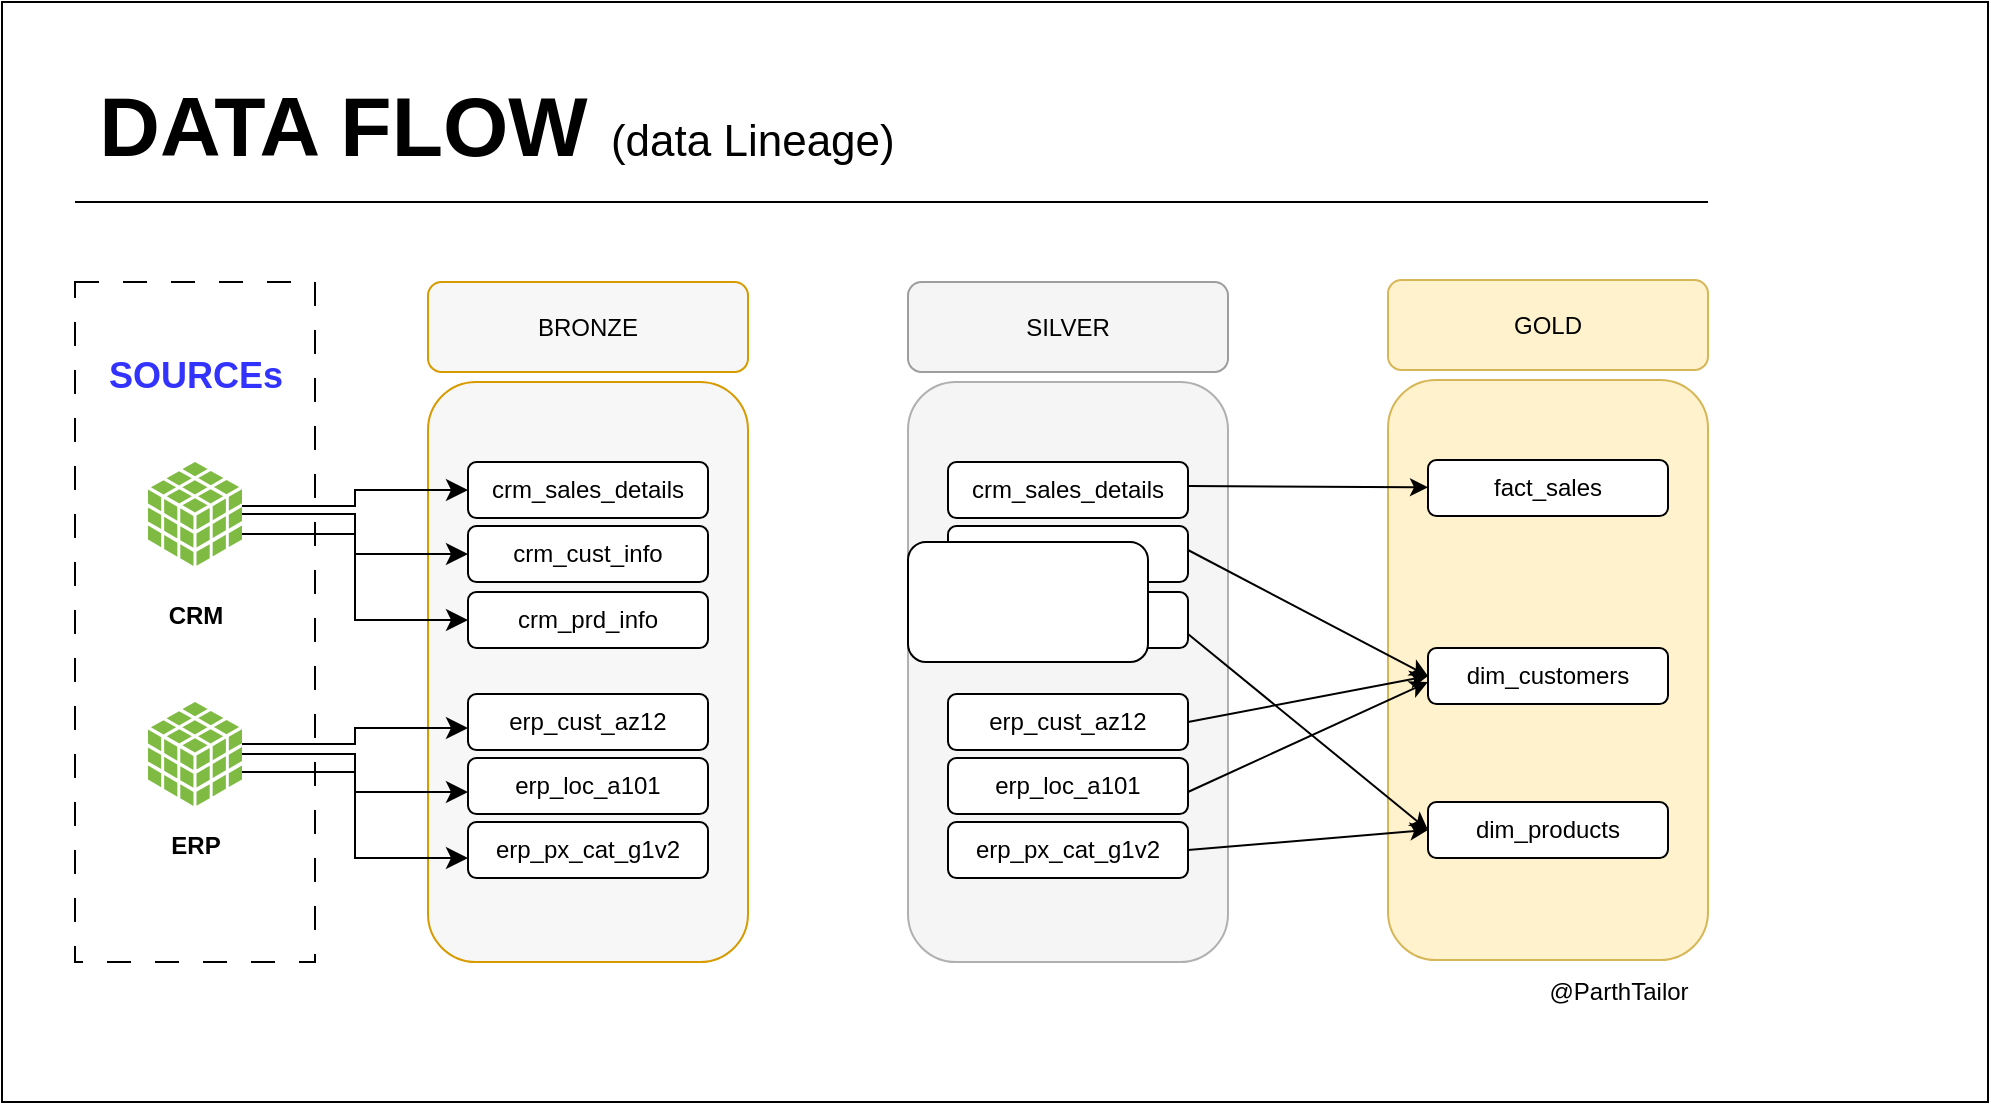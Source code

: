 <mxfile version="27.0.5">
  <diagram name="Page-1" id="qD4dpsAiRc_fLkRLtmph">
    <mxGraphModel dx="1042" dy="634" grid="1" gridSize="10" guides="1" tooltips="1" connect="1" arrows="1" fold="1" page="1" pageScale="1" pageWidth="1100" pageHeight="850" math="0" shadow="0">
      <root>
        <mxCell id="0" />
        <mxCell id="1" parent="0" />
        <mxCell id="merBDp5Z0AqTk0g_Nte9-1" value="&lt;b&gt;&lt;font style=&quot;font-size: 18px; color: rgb(51, 51, 255);&quot;&gt;SOURCEs&lt;/font&gt;&lt;/b&gt;&lt;div&gt;&lt;br&gt;&lt;/div&gt;&lt;div&gt;&lt;br&gt;&lt;/div&gt;&lt;div&gt;&lt;br&gt;&lt;/div&gt;&lt;div&gt;&lt;br&gt;&lt;/div&gt;&lt;div&gt;&lt;br&gt;&lt;/div&gt;&lt;div&gt;&lt;br&gt;&lt;/div&gt;&lt;div&gt;&lt;br&gt;&lt;/div&gt;&lt;div&gt;&lt;b&gt;CRM&lt;/b&gt;&lt;/div&gt;&lt;div&gt;&lt;br&gt;&lt;/div&gt;&lt;div&gt;&lt;br&gt;&lt;/div&gt;&lt;div&gt;&lt;br&gt;&lt;/div&gt;&lt;div&gt;&lt;br&gt;&lt;/div&gt;&lt;div&gt;&lt;br&gt;&lt;/div&gt;&lt;div&gt;&lt;br&gt;&lt;/div&gt;&lt;div&gt;&lt;br&gt;&lt;/div&gt;&lt;div&gt;&lt;b&gt;ERP&lt;/b&gt;&lt;/div&gt;&lt;div&gt;&lt;br&gt;&lt;/div&gt;" style="rounded=0;whiteSpace=wrap;html=1;dashed=1;dashPattern=12 12;" parent="1" vertex="1">
          <mxGeometry x="53.5" y="170" width="120" height="340" as="geometry" />
        </mxCell>
        <mxCell id="merBDp5Z0AqTk0g_Nte9-2" value="" style="sketch=0;shadow=0;dashed=0;html=1;strokeColor=none;labelPosition=center;verticalLabelPosition=bottom;verticalAlign=top;outlineConnect=0;align=center;shape=mxgraph.office.databases.database_cube;fillColor=#7FBA42;" parent="1" vertex="1">
          <mxGeometry x="90" y="380" width="47" height="52" as="geometry" />
        </mxCell>
        <mxCell id="merBDp5Z0AqTk0g_Nte9-3" value="" style="sketch=0;shadow=0;dashed=0;html=1;strokeColor=none;labelPosition=center;verticalLabelPosition=bottom;verticalAlign=top;outlineConnect=0;align=center;shape=mxgraph.office.databases.database_cube;fillColor=#7FBA42;" parent="1" vertex="1">
          <mxGeometry x="90" y="260" width="47" height="52" as="geometry" />
        </mxCell>
        <mxCell id="merBDp5Z0AqTk0g_Nte9-5" value="" style="rounded=1;whiteSpace=wrap;html=1;fillColor=light-dark(#f7f7f7, #36210a);strokeColor=#d79b00;" parent="1" vertex="1">
          <mxGeometry x="230" y="220" width="160" height="290" as="geometry" />
        </mxCell>
        <mxCell id="merBDp5Z0AqTk0g_Nte9-6" value="BRONZE" style="rounded=1;whiteSpace=wrap;html=1;fillColor=light-dark(#f7f7f7, #36210a);strokeColor=#d79b00;" parent="1" vertex="1">
          <mxGeometry x="230" y="170" width="160" height="45" as="geometry" />
        </mxCell>
        <mxCell id="merBDp5Z0AqTk0g_Nte9-7" value="crm_sales_details" style="rounded=1;whiteSpace=wrap;html=1;" parent="1" vertex="1">
          <mxGeometry x="250" y="260" width="120" height="28" as="geometry" />
        </mxCell>
        <mxCell id="merBDp5Z0AqTk0g_Nte9-8" value="crm_cust_info" style="rounded=1;whiteSpace=wrap;html=1;" parent="1" vertex="1">
          <mxGeometry x="250" y="292" width="120" height="28" as="geometry" />
        </mxCell>
        <mxCell id="merBDp5Z0AqTk0g_Nte9-9" value="erp_px_cat_g1v2" style="rounded=1;whiteSpace=wrap;html=1;" parent="1" vertex="1">
          <mxGeometry x="250" y="440" width="120" height="28" as="geometry" />
        </mxCell>
        <mxCell id="merBDp5Z0AqTk0g_Nte9-11" value="erp_cust_az12" style="rounded=1;whiteSpace=wrap;html=1;" parent="1" vertex="1">
          <mxGeometry x="250" y="376" width="120" height="28" as="geometry" />
        </mxCell>
        <mxCell id="merBDp5Z0AqTk0g_Nte9-12" value="erp_loc_a101" style="rounded=1;whiteSpace=wrap;html=1;" parent="1" vertex="1">
          <mxGeometry x="250" y="408" width="120" height="28" as="geometry" />
        </mxCell>
        <mxCell id="merBDp5Z0AqTk0g_Nte9-13" value="crm_prd_info" style="rounded=1;whiteSpace=wrap;html=1;" parent="1" vertex="1">
          <mxGeometry x="250" y="325" width="120" height="28" as="geometry" />
        </mxCell>
        <mxCell id="merBDp5Z0AqTk0g_Nte9-22" value="" style="rounded=1;whiteSpace=wrap;html=1;fillColor=#fff2cc;strokeColor=#d6b656;" parent="1" vertex="1">
          <mxGeometry x="710" y="219" width="160" height="290" as="geometry" />
        </mxCell>
        <mxCell id="merBDp5Z0AqTk0g_Nte9-23" value="GOLD" style="rounded=1;whiteSpace=wrap;html=1;fillColor=#fff2cc;strokeColor=#d6b656;" parent="1" vertex="1">
          <mxGeometry x="710" y="169" width="160" height="45" as="geometry" />
        </mxCell>
        <mxCell id="merBDp5Z0AqTk0g_Nte9-24" value="fact_sales" style="rounded=1;whiteSpace=wrap;html=1;" parent="1" vertex="1">
          <mxGeometry x="730" y="259" width="120" height="28" as="geometry" />
        </mxCell>
        <mxCell id="merBDp5Z0AqTk0g_Nte9-28" value="dim_products" style="rounded=1;whiteSpace=wrap;html=1;" parent="1" vertex="1">
          <mxGeometry x="730" y="430" width="120" height="28" as="geometry" />
        </mxCell>
        <mxCell id="merBDp5Z0AqTk0g_Nte9-29" value="dim_customers" style="rounded=1;whiteSpace=wrap;html=1;" parent="1" vertex="1">
          <mxGeometry x="730" y="353" width="120" height="28" as="geometry" />
        </mxCell>
        <mxCell id="merBDp5Z0AqTk0g_Nte9-30" value="" style="rounded=1;whiteSpace=wrap;html=1;" parent="1" vertex="1">
          <mxGeometry x="480" y="250" width="120" height="28" as="geometry" />
        </mxCell>
        <mxCell id="merBDp5Z0AqTk0g_Nte9-31" value="" style="rounded=1;whiteSpace=wrap;html=1;" parent="1" vertex="1">
          <mxGeometry x="480" y="282" width="120" height="28" as="geometry" />
        </mxCell>
        <mxCell id="merBDp5Z0AqTk0g_Nte9-32" value="" style="rounded=1;whiteSpace=wrap;html=1;" parent="1" vertex="1">
          <mxGeometry x="480" y="430" width="120" height="28" as="geometry" />
        </mxCell>
        <mxCell id="merBDp5Z0AqTk0g_Nte9-33" value="" style="rounded=1;whiteSpace=wrap;html=1;" parent="1" vertex="1">
          <mxGeometry x="480" y="366" width="120" height="28" as="geometry" />
        </mxCell>
        <mxCell id="merBDp5Z0AqTk0g_Nte9-34" value="" style="rounded=1;whiteSpace=wrap;html=1;" parent="1" vertex="1">
          <mxGeometry x="480" y="398" width="120" height="28" as="geometry" />
        </mxCell>
        <mxCell id="merBDp5Z0AqTk0g_Nte9-35" value="" style="rounded=1;whiteSpace=wrap;html=1;" parent="1" vertex="1">
          <mxGeometry x="480" y="315" width="120" height="28" as="geometry" />
        </mxCell>
        <mxCell id="merBDp5Z0AqTk0g_Nte9-36" value="" style="rounded=1;whiteSpace=wrap;html=1;fillColor=#f5f5f5;strokeColor=light-dark(#b0b0b0, #959595);gradientColor=none;" parent="1" vertex="1">
          <mxGeometry x="470" y="220" width="160" height="290" as="geometry" />
        </mxCell>
        <mxCell id="merBDp5Z0AqTk0g_Nte9-37" value="SILVER" style="rounded=1;whiteSpace=wrap;html=1;fillColor=#f5f5f5;strokeColor=light-dark(#9e9e9e, #959595);gradientColor=none;" parent="1" vertex="1">
          <mxGeometry x="470" y="170" width="160" height="45" as="geometry" />
        </mxCell>
        <mxCell id="merBDp5Z0AqTk0g_Nte9-38" value="crm_sales_details" style="rounded=1;whiteSpace=wrap;html=1;" parent="1" vertex="1">
          <mxGeometry x="490" y="260" width="120" height="28" as="geometry" />
        </mxCell>
        <mxCell id="merBDp5Z0AqTk0g_Nte9-39" value="crm_cust_info" style="rounded=1;whiteSpace=wrap;html=1;" parent="1" vertex="1">
          <mxGeometry x="490" y="292" width="120" height="28" as="geometry" />
        </mxCell>
        <mxCell id="merBDp5Z0AqTk0g_Nte9-40" value="erp_px_cat_g1v2" style="rounded=1;whiteSpace=wrap;html=1;" parent="1" vertex="1">
          <mxGeometry x="490" y="440" width="120" height="28" as="geometry" />
        </mxCell>
        <mxCell id="merBDp5Z0AqTk0g_Nte9-41" value="erp_cust_az12" style="rounded=1;whiteSpace=wrap;html=1;" parent="1" vertex="1">
          <mxGeometry x="490" y="376" width="120" height="28" as="geometry" />
        </mxCell>
        <mxCell id="merBDp5Z0AqTk0g_Nte9-42" value="erp_loc_a101" style="rounded=1;whiteSpace=wrap;html=1;" parent="1" vertex="1">
          <mxGeometry x="490" y="408" width="120" height="28" as="geometry" />
        </mxCell>
        <mxCell id="merBDp5Z0AqTk0g_Nte9-43" value="crm_prd_info" style="rounded=1;whiteSpace=wrap;html=1;" parent="1" vertex="1">
          <mxGeometry x="490" y="325" width="120" height="28" as="geometry" />
        </mxCell>
        <mxCell id="merBDp5Z0AqTk0g_Nte9-44" value="" style="endArrow=classic;html=1;rounded=0;exitX=1;exitY=0.5;exitDx=0;exitDy=0;entryX=0;entryY=0.5;entryDx=0;entryDy=0;" parent="1" source="merBDp5Z0AqTk0g_Nte9-40" target="merBDp5Z0AqTk0g_Nte9-28" edge="1">
          <mxGeometry width="50" height="50" relative="1" as="geometry">
            <mxPoint x="690" y="460" as="sourcePoint" />
            <mxPoint x="740" y="410" as="targetPoint" />
          </mxGeometry>
        </mxCell>
        <mxCell id="merBDp5Z0AqTk0g_Nte9-45" value="" style="endArrow=classic;html=1;rounded=0;exitX=1;exitY=0.75;exitDx=0;exitDy=0;entryX=0;entryY=0.5;entryDx=0;entryDy=0;" parent="1" source="merBDp5Z0AqTk0g_Nte9-43" target="merBDp5Z0AqTk0g_Nte9-28" edge="1">
          <mxGeometry width="50" height="50" relative="1" as="geometry">
            <mxPoint x="620" y="464" as="sourcePoint" />
            <mxPoint x="730" y="440" as="targetPoint" />
          </mxGeometry>
        </mxCell>
        <mxCell id="merBDp5Z0AqTk0g_Nte9-46" value="" style="endArrow=classic;html=1;rounded=0;exitX=1;exitY=0.75;exitDx=0;exitDy=0;" parent="1" edge="1">
          <mxGeometry width="50" height="50" relative="1" as="geometry">
            <mxPoint x="610" y="304" as="sourcePoint" />
            <mxPoint x="730" y="367" as="targetPoint" />
          </mxGeometry>
        </mxCell>
        <mxCell id="merBDp5Z0AqTk0g_Nte9-47" value="" style="endArrow=classic;html=1;rounded=0;exitX=1;exitY=0.75;exitDx=0;exitDy=0;entryX=0;entryY=0.5;entryDx=0;entryDy=0;" parent="1" target="merBDp5Z0AqTk0g_Nte9-29" edge="1">
          <mxGeometry width="50" height="50" relative="1" as="geometry">
            <mxPoint x="610" y="390" as="sourcePoint" />
            <mxPoint x="730" y="484" as="targetPoint" />
          </mxGeometry>
        </mxCell>
        <mxCell id="merBDp5Z0AqTk0g_Nte9-48" value="" style="endArrow=classic;html=1;rounded=0;exitX=1;exitY=0.75;exitDx=0;exitDy=0;" parent="1" edge="1">
          <mxGeometry width="50" height="50" relative="1" as="geometry">
            <mxPoint x="610" y="425" as="sourcePoint" />
            <mxPoint x="730" y="370" as="targetPoint" />
          </mxGeometry>
        </mxCell>
        <mxCell id="merBDp5Z0AqTk0g_Nte9-49" value="" style="endArrow=classic;html=1;rounded=0;exitX=1;exitY=0.75;exitDx=0;exitDy=0;" parent="1" target="merBDp5Z0AqTk0g_Nte9-24" edge="1">
          <mxGeometry width="50" height="50" relative="1" as="geometry">
            <mxPoint x="610" y="272" as="sourcePoint" />
            <mxPoint x="730" y="366" as="targetPoint" />
          </mxGeometry>
        </mxCell>
        <mxCell id="merBDp5Z0AqTk0g_Nte9-50" value="" style="endArrow=none;html=1;rounded=0;" parent="1" edge="1">
          <mxGeometry width="50" height="50" relative="1" as="geometry">
            <mxPoint x="53.5" y="130" as="sourcePoint" />
            <mxPoint x="870" y="130" as="targetPoint" />
          </mxGeometry>
        </mxCell>
        <mxCell id="merBDp5Z0AqTk0g_Nte9-51" value="" style="edgeStyle=elbowEdgeStyle;elbow=horizontal;endArrow=classic;html=1;curved=0;rounded=0;endSize=8;startSize=8;entryX=0;entryY=0.5;entryDx=0;entryDy=0;" parent="1" target="merBDp5Z0AqTk0g_Nte9-7" edge="1">
          <mxGeometry width="50" height="50" relative="1" as="geometry">
            <mxPoint x="137" y="282" as="sourcePoint" />
            <mxPoint x="187" y="232" as="targetPoint" />
          </mxGeometry>
        </mxCell>
        <mxCell id="merBDp5Z0AqTk0g_Nte9-52" value="" style="edgeStyle=elbowEdgeStyle;elbow=horizontal;endArrow=classic;html=1;curved=0;rounded=0;endSize=8;startSize=8;entryX=0;entryY=0.5;entryDx=0;entryDy=0;" parent="1" target="merBDp5Z0AqTk0g_Nte9-13" edge="1">
          <mxGeometry width="50" height="50" relative="1" as="geometry">
            <mxPoint x="137" y="296" as="sourcePoint" />
            <mxPoint x="250" y="288" as="targetPoint" />
          </mxGeometry>
        </mxCell>
        <mxCell id="merBDp5Z0AqTk0g_Nte9-53" value="" style="edgeStyle=elbowEdgeStyle;elbow=horizontal;endArrow=classic;html=1;curved=0;rounded=0;endSize=8;startSize=8;entryX=0;entryY=0.5;entryDx=0;entryDy=0;" parent="1" source="merBDp5Z0AqTk0g_Nte9-3" target="merBDp5Z0AqTk0g_Nte9-8" edge="1">
          <mxGeometry width="50" height="50" relative="1" as="geometry">
            <mxPoint x="140" y="290" as="sourcePoint" />
            <mxPoint x="243" y="287" as="targetPoint" />
          </mxGeometry>
        </mxCell>
        <mxCell id="merBDp5Z0AqTk0g_Nte9-54" value="" style="edgeStyle=elbowEdgeStyle;elbow=horizontal;endArrow=classic;html=1;curved=0;rounded=0;endSize=8;startSize=8;entryX=0;entryY=0.5;entryDx=0;entryDy=0;" parent="1" edge="1">
          <mxGeometry width="50" height="50" relative="1" as="geometry">
            <mxPoint x="137" y="401" as="sourcePoint" />
            <mxPoint x="250" y="393" as="targetPoint" />
          </mxGeometry>
        </mxCell>
        <mxCell id="merBDp5Z0AqTk0g_Nte9-55" value="" style="edgeStyle=elbowEdgeStyle;elbow=horizontal;endArrow=classic;html=1;curved=0;rounded=0;endSize=8;startSize=8;entryX=0;entryY=0.5;entryDx=0;entryDy=0;" parent="1" edge="1">
          <mxGeometry width="50" height="50" relative="1" as="geometry">
            <mxPoint x="137" y="415" as="sourcePoint" />
            <mxPoint x="250" y="458" as="targetPoint" />
          </mxGeometry>
        </mxCell>
        <mxCell id="merBDp5Z0AqTk0g_Nte9-56" value="" style="edgeStyle=elbowEdgeStyle;elbow=horizontal;endArrow=classic;html=1;curved=0;rounded=0;endSize=8;startSize=8;entryX=0;entryY=0.5;entryDx=0;entryDy=0;" parent="1" source="merBDp5Z0AqTk0g_Nte9-2" edge="1">
          <mxGeometry width="50" height="50" relative="1" as="geometry">
            <mxPoint x="140" y="409" as="sourcePoint" />
            <mxPoint x="250" y="425" as="targetPoint" />
          </mxGeometry>
        </mxCell>
        <mxCell id="merBDp5Z0AqTk0g_Nte9-57" value="&lt;b&gt;&lt;font style=&quot;font-size: 42px;&quot;&gt;DATA FLOW&amp;nbsp;&lt;/font&gt;&lt;/b&gt;&lt;font style=&quot;font-size: 22px;&quot;&gt;(data Lineage)&lt;/font&gt;" style="text;html=1;align=center;verticalAlign=middle;resizable=0;points=[];autosize=1;strokeColor=none;fillColor=none;" parent="1" vertex="1">
          <mxGeometry x="53.5" y="63" width="420" height="60" as="geometry" />
        </mxCell>
        <mxCell id="merBDp5Z0AqTk0g_Nte9-58" value="@ParthTailor" style="text;html=1;align=center;verticalAlign=middle;resizable=0;points=[];autosize=1;strokeColor=none;fillColor=none;" parent="1" vertex="1">
          <mxGeometry x="780" y="510" width="90" height="30" as="geometry" />
        </mxCell>
        <mxCell id="x7CmwnnnrNbqREYavys_-1" value="" style="rounded=1;whiteSpace=wrap;html=1;" vertex="1" parent="1">
          <mxGeometry x="470" y="300" width="120" height="60" as="geometry" />
        </mxCell>
        <mxCell id="x7CmwnnnrNbqREYavys_-2" value="" style="rounded=0;whiteSpace=wrap;html=1;fillColor=none;" vertex="1" parent="1">
          <mxGeometry x="17" y="30" width="993" height="550" as="geometry" />
        </mxCell>
      </root>
    </mxGraphModel>
  </diagram>
</mxfile>
